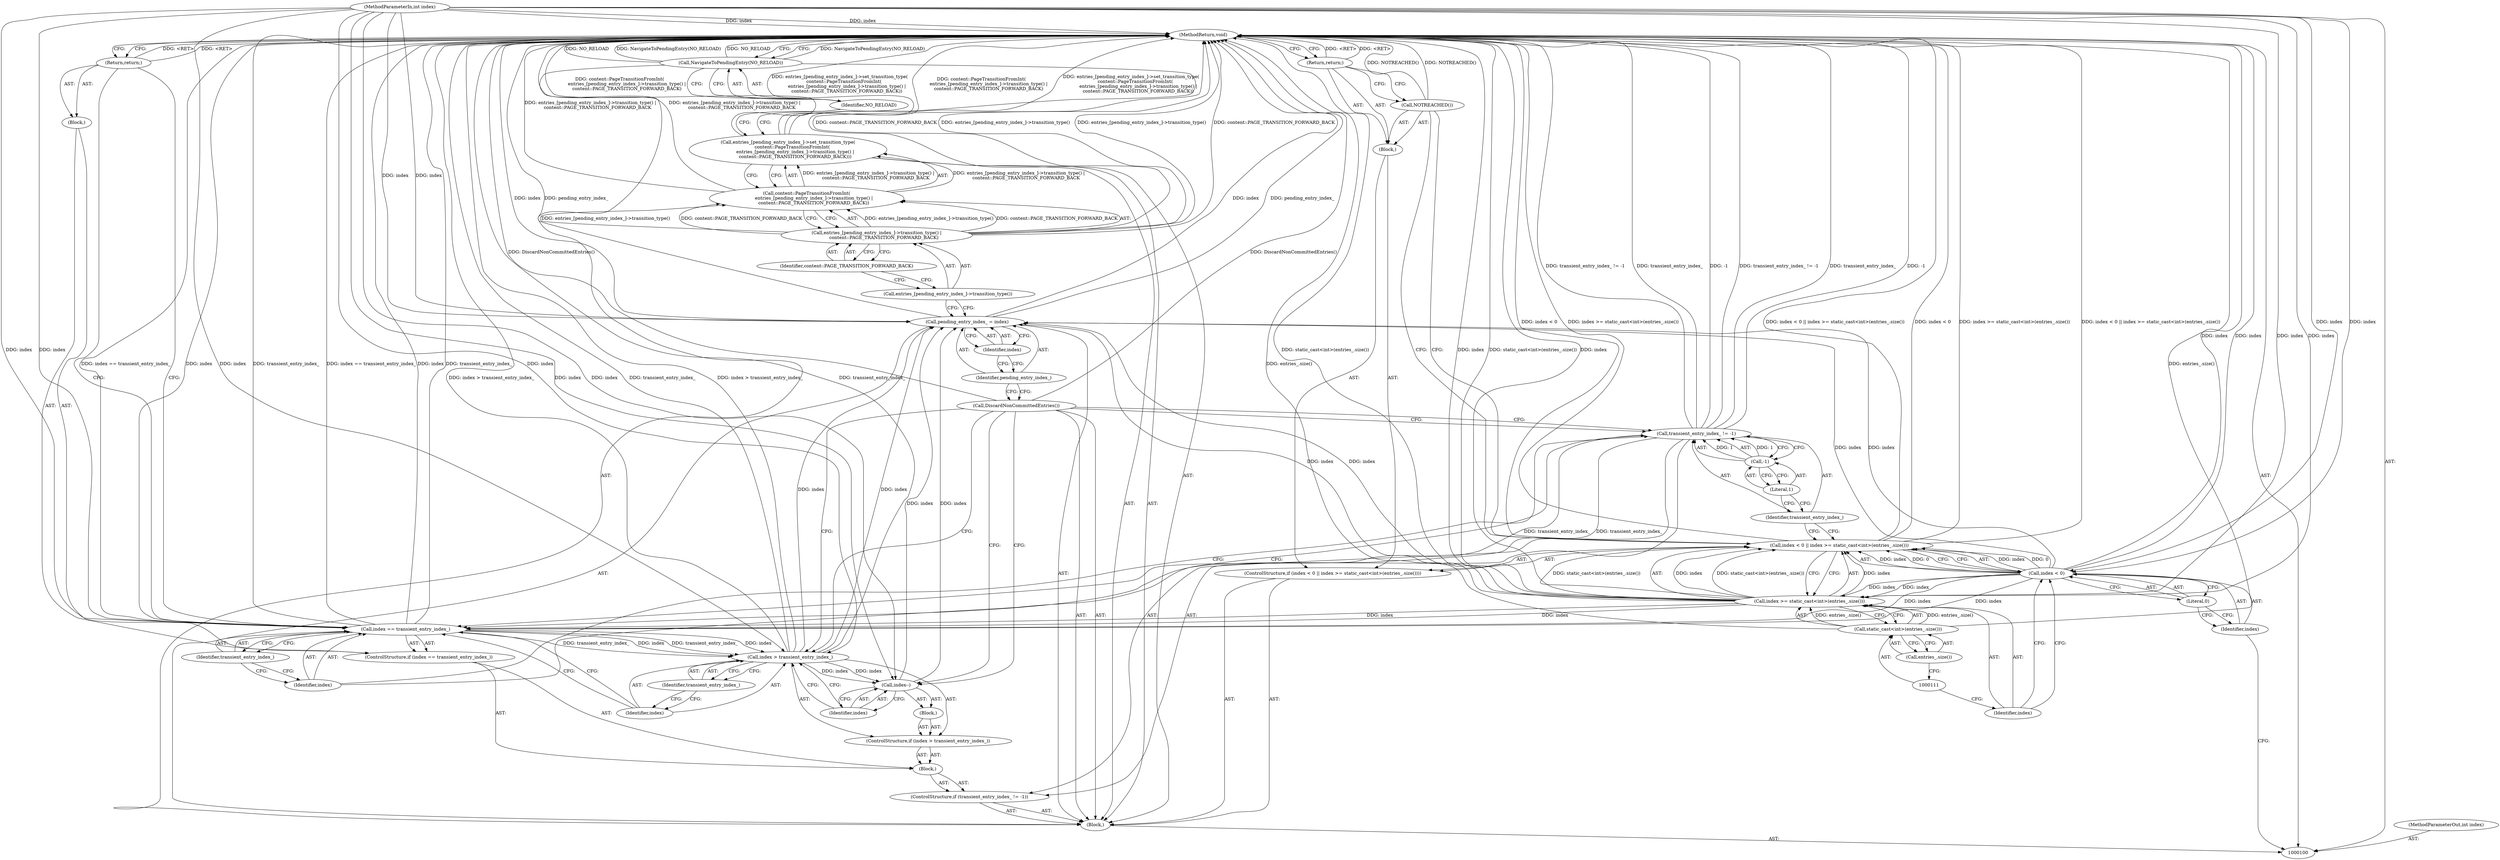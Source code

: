 digraph "0_Chrome_6a13a6c2fbae0b3269743e6a141fdfe0d9ec9793_4" {
"1000146" [label="(MethodReturn,void)"];
"1000101" [label="(MethodParameterIn,int index)"];
"1000228" [label="(MethodParameterOut,int index)"];
"1000102" [label="(Block,)"];
"1000131" [label="(Identifier,transient_entry_index_)"];
"1000128" [label="(ControlStructure,if (index > transient_entry_index_))"];
"1000132" [label="(Block,)"];
"1000129" [label="(Call,index > transient_entry_index_)"];
"1000130" [label="(Identifier,index)"];
"1000133" [label="(Call,index--)"];
"1000134" [label="(Identifier,index)"];
"1000135" [label="(Call,DiscardNonCommittedEntries())"];
"1000138" [label="(Identifier,index)"];
"1000136" [label="(Call,pending_entry_index_ = index)"];
"1000137" [label="(Identifier,pending_entry_index_)"];
"1000139" [label="(Call,entries_[pending_entry_index_]->set_transition_type(\n      content::PageTransitionFromInt(\n          entries_[pending_entry_index_]->transition_type() |\n          content::PAGE_TRANSITION_FORWARD_BACK)))"];
"1000107" [label="(Literal,0)"];
"1000108" [label="(Call,index >= static_cast<int>(entries_.size()))"];
"1000109" [label="(Identifier,index)"];
"1000103" [label="(ControlStructure,if (index < 0 || index >= static_cast<int>(entries_.size())))"];
"1000110" [label="(Call,static_cast<int>(entries_.size()))"];
"1000112" [label="(Call,entries_.size())"];
"1000104" [label="(Call,index < 0 || index >= static_cast<int>(entries_.size()))"];
"1000105" [label="(Call,index < 0)"];
"1000106" [label="(Identifier,index)"];
"1000113" [label="(Block,)"];
"1000140" [label="(Call,content::PageTransitionFromInt(\n          entries_[pending_entry_index_]->transition_type() |\n          content::PAGE_TRANSITION_FORWARD_BACK))"];
"1000141" [label="(Call,entries_[pending_entry_index_]->transition_type() |\n          content::PAGE_TRANSITION_FORWARD_BACK)"];
"1000142" [label="(Call,entries_[pending_entry_index_]->transition_type())"];
"1000143" [label="(Identifier,content::PAGE_TRANSITION_FORWARD_BACK)"];
"1000144" [label="(Call,NavigateToPendingEntry(NO_RELOAD))"];
"1000145" [label="(Identifier,NO_RELOAD)"];
"1000114" [label="(Call,NOTREACHED())"];
"1000115" [label="(Return,return;)"];
"1000116" [label="(ControlStructure,if (transient_entry_index_ != -1))"];
"1000119" [label="(Call,-1)"];
"1000120" [label="(Literal,1)"];
"1000121" [label="(Block,)"];
"1000117" [label="(Call,transient_entry_index_ != -1)"];
"1000118" [label="(Identifier,transient_entry_index_)"];
"1000125" [label="(Identifier,transient_entry_index_)"];
"1000122" [label="(ControlStructure,if (index == transient_entry_index_))"];
"1000126" [label="(Block,)"];
"1000123" [label="(Call,index == transient_entry_index_)"];
"1000124" [label="(Identifier,index)"];
"1000127" [label="(Return,return;)"];
"1000146" -> "1000100"  [label="AST: "];
"1000146" -> "1000115"  [label="CFG: "];
"1000146" -> "1000127"  [label="CFG: "];
"1000146" -> "1000144"  [label="CFG: "];
"1000127" -> "1000146"  [label="DDG: <RET>"];
"1000117" -> "1000146"  [label="DDG: transient_entry_index_ != -1"];
"1000117" -> "1000146"  [label="DDG: transient_entry_index_"];
"1000117" -> "1000146"  [label="DDG: -1"];
"1000141" -> "1000146"  [label="DDG: entries_[pending_entry_index_]->transition_type()"];
"1000141" -> "1000146"  [label="DDG: content::PAGE_TRANSITION_FORWARD_BACK"];
"1000123" -> "1000146"  [label="DDG: transient_entry_index_"];
"1000123" -> "1000146"  [label="DDG: index == transient_entry_index_"];
"1000123" -> "1000146"  [label="DDG: index"];
"1000104" -> "1000146"  [label="DDG: index >= static_cast<int>(entries_.size())"];
"1000104" -> "1000146"  [label="DDG: index < 0 || index >= static_cast<int>(entries_.size())"];
"1000104" -> "1000146"  [label="DDG: index < 0"];
"1000114" -> "1000146"  [label="DDG: NOTREACHED()"];
"1000139" -> "1000146"  [label="DDG: content::PageTransitionFromInt(\n          entries_[pending_entry_index_]->transition_type() |\n          content::PAGE_TRANSITION_FORWARD_BACK)"];
"1000139" -> "1000146"  [label="DDG: entries_[pending_entry_index_]->set_transition_type(\n      content::PageTransitionFromInt(\n          entries_[pending_entry_index_]->transition_type() |\n          content::PAGE_TRANSITION_FORWARD_BACK))"];
"1000136" -> "1000146"  [label="DDG: index"];
"1000136" -> "1000146"  [label="DDG: pending_entry_index_"];
"1000140" -> "1000146"  [label="DDG: entries_[pending_entry_index_]->transition_type() |\n          content::PAGE_TRANSITION_FORWARD_BACK"];
"1000129" -> "1000146"  [label="DDG: index > transient_entry_index_"];
"1000129" -> "1000146"  [label="DDG: transient_entry_index_"];
"1000144" -> "1000146"  [label="DDG: NavigateToPendingEntry(NO_RELOAD)"];
"1000144" -> "1000146"  [label="DDG: NO_RELOAD"];
"1000110" -> "1000146"  [label="DDG: entries_.size()"];
"1000135" -> "1000146"  [label="DDG: DiscardNonCommittedEntries()"];
"1000101" -> "1000146"  [label="DDG: index"];
"1000108" -> "1000146"  [label="DDG: static_cast<int>(entries_.size())"];
"1000108" -> "1000146"  [label="DDG: index"];
"1000105" -> "1000146"  [label="DDG: index"];
"1000115" -> "1000146"  [label="DDG: <RET>"];
"1000101" -> "1000100"  [label="AST: "];
"1000101" -> "1000146"  [label="DDG: index"];
"1000101" -> "1000105"  [label="DDG: index"];
"1000101" -> "1000108"  [label="DDG: index"];
"1000101" -> "1000123"  [label="DDG: index"];
"1000101" -> "1000129"  [label="DDG: index"];
"1000101" -> "1000133"  [label="DDG: index"];
"1000101" -> "1000136"  [label="DDG: index"];
"1000228" -> "1000100"  [label="AST: "];
"1000102" -> "1000100"  [label="AST: "];
"1000103" -> "1000102"  [label="AST: "];
"1000116" -> "1000102"  [label="AST: "];
"1000135" -> "1000102"  [label="AST: "];
"1000136" -> "1000102"  [label="AST: "];
"1000139" -> "1000102"  [label="AST: "];
"1000144" -> "1000102"  [label="AST: "];
"1000131" -> "1000129"  [label="AST: "];
"1000131" -> "1000130"  [label="CFG: "];
"1000129" -> "1000131"  [label="CFG: "];
"1000128" -> "1000121"  [label="AST: "];
"1000129" -> "1000128"  [label="AST: "];
"1000132" -> "1000128"  [label="AST: "];
"1000132" -> "1000128"  [label="AST: "];
"1000133" -> "1000132"  [label="AST: "];
"1000129" -> "1000128"  [label="AST: "];
"1000129" -> "1000131"  [label="CFG: "];
"1000130" -> "1000129"  [label="AST: "];
"1000131" -> "1000129"  [label="AST: "];
"1000134" -> "1000129"  [label="CFG: "];
"1000135" -> "1000129"  [label="CFG: "];
"1000129" -> "1000146"  [label="DDG: index > transient_entry_index_"];
"1000129" -> "1000146"  [label="DDG: transient_entry_index_"];
"1000123" -> "1000129"  [label="DDG: index"];
"1000123" -> "1000129"  [label="DDG: transient_entry_index_"];
"1000101" -> "1000129"  [label="DDG: index"];
"1000129" -> "1000133"  [label="DDG: index"];
"1000129" -> "1000136"  [label="DDG: index"];
"1000130" -> "1000129"  [label="AST: "];
"1000130" -> "1000123"  [label="CFG: "];
"1000131" -> "1000130"  [label="CFG: "];
"1000133" -> "1000132"  [label="AST: "];
"1000133" -> "1000134"  [label="CFG: "];
"1000134" -> "1000133"  [label="AST: "];
"1000135" -> "1000133"  [label="CFG: "];
"1000129" -> "1000133"  [label="DDG: index"];
"1000101" -> "1000133"  [label="DDG: index"];
"1000133" -> "1000136"  [label="DDG: index"];
"1000134" -> "1000133"  [label="AST: "];
"1000134" -> "1000129"  [label="CFG: "];
"1000133" -> "1000134"  [label="CFG: "];
"1000135" -> "1000102"  [label="AST: "];
"1000135" -> "1000133"  [label="CFG: "];
"1000135" -> "1000129"  [label="CFG: "];
"1000135" -> "1000117"  [label="CFG: "];
"1000137" -> "1000135"  [label="CFG: "];
"1000135" -> "1000146"  [label="DDG: DiscardNonCommittedEntries()"];
"1000138" -> "1000136"  [label="AST: "];
"1000138" -> "1000137"  [label="CFG: "];
"1000136" -> "1000138"  [label="CFG: "];
"1000136" -> "1000102"  [label="AST: "];
"1000136" -> "1000138"  [label="CFG: "];
"1000137" -> "1000136"  [label="AST: "];
"1000138" -> "1000136"  [label="AST: "];
"1000142" -> "1000136"  [label="CFG: "];
"1000136" -> "1000146"  [label="DDG: index"];
"1000136" -> "1000146"  [label="DDG: pending_entry_index_"];
"1000129" -> "1000136"  [label="DDG: index"];
"1000133" -> "1000136"  [label="DDG: index"];
"1000105" -> "1000136"  [label="DDG: index"];
"1000108" -> "1000136"  [label="DDG: index"];
"1000101" -> "1000136"  [label="DDG: index"];
"1000137" -> "1000136"  [label="AST: "];
"1000137" -> "1000135"  [label="CFG: "];
"1000138" -> "1000137"  [label="CFG: "];
"1000139" -> "1000102"  [label="AST: "];
"1000139" -> "1000140"  [label="CFG: "];
"1000140" -> "1000139"  [label="AST: "];
"1000145" -> "1000139"  [label="CFG: "];
"1000139" -> "1000146"  [label="DDG: content::PageTransitionFromInt(\n          entries_[pending_entry_index_]->transition_type() |\n          content::PAGE_TRANSITION_FORWARD_BACK)"];
"1000139" -> "1000146"  [label="DDG: entries_[pending_entry_index_]->set_transition_type(\n      content::PageTransitionFromInt(\n          entries_[pending_entry_index_]->transition_type() |\n          content::PAGE_TRANSITION_FORWARD_BACK))"];
"1000140" -> "1000139"  [label="DDG: entries_[pending_entry_index_]->transition_type() |\n          content::PAGE_TRANSITION_FORWARD_BACK"];
"1000107" -> "1000105"  [label="AST: "];
"1000107" -> "1000106"  [label="CFG: "];
"1000105" -> "1000107"  [label="CFG: "];
"1000108" -> "1000104"  [label="AST: "];
"1000108" -> "1000110"  [label="CFG: "];
"1000109" -> "1000108"  [label="AST: "];
"1000110" -> "1000108"  [label="AST: "];
"1000104" -> "1000108"  [label="CFG: "];
"1000108" -> "1000146"  [label="DDG: static_cast<int>(entries_.size())"];
"1000108" -> "1000146"  [label="DDG: index"];
"1000108" -> "1000104"  [label="DDG: index"];
"1000108" -> "1000104"  [label="DDG: static_cast<int>(entries_.size())"];
"1000105" -> "1000108"  [label="DDG: index"];
"1000101" -> "1000108"  [label="DDG: index"];
"1000110" -> "1000108"  [label="DDG: entries_.size()"];
"1000108" -> "1000123"  [label="DDG: index"];
"1000108" -> "1000136"  [label="DDG: index"];
"1000109" -> "1000108"  [label="AST: "];
"1000109" -> "1000105"  [label="CFG: "];
"1000111" -> "1000109"  [label="CFG: "];
"1000103" -> "1000102"  [label="AST: "];
"1000104" -> "1000103"  [label="AST: "];
"1000113" -> "1000103"  [label="AST: "];
"1000110" -> "1000108"  [label="AST: "];
"1000110" -> "1000112"  [label="CFG: "];
"1000111" -> "1000110"  [label="AST: "];
"1000112" -> "1000110"  [label="AST: "];
"1000108" -> "1000110"  [label="CFG: "];
"1000110" -> "1000146"  [label="DDG: entries_.size()"];
"1000110" -> "1000108"  [label="DDG: entries_.size()"];
"1000112" -> "1000110"  [label="AST: "];
"1000112" -> "1000111"  [label="CFG: "];
"1000110" -> "1000112"  [label="CFG: "];
"1000104" -> "1000103"  [label="AST: "];
"1000104" -> "1000105"  [label="CFG: "];
"1000104" -> "1000108"  [label="CFG: "];
"1000105" -> "1000104"  [label="AST: "];
"1000108" -> "1000104"  [label="AST: "];
"1000114" -> "1000104"  [label="CFG: "];
"1000118" -> "1000104"  [label="CFG: "];
"1000104" -> "1000146"  [label="DDG: index >= static_cast<int>(entries_.size())"];
"1000104" -> "1000146"  [label="DDG: index < 0 || index >= static_cast<int>(entries_.size())"];
"1000104" -> "1000146"  [label="DDG: index < 0"];
"1000105" -> "1000104"  [label="DDG: index"];
"1000105" -> "1000104"  [label="DDG: 0"];
"1000108" -> "1000104"  [label="DDG: index"];
"1000108" -> "1000104"  [label="DDG: static_cast<int>(entries_.size())"];
"1000105" -> "1000104"  [label="AST: "];
"1000105" -> "1000107"  [label="CFG: "];
"1000106" -> "1000105"  [label="AST: "];
"1000107" -> "1000105"  [label="AST: "];
"1000109" -> "1000105"  [label="CFG: "];
"1000104" -> "1000105"  [label="CFG: "];
"1000105" -> "1000146"  [label="DDG: index"];
"1000105" -> "1000104"  [label="DDG: index"];
"1000105" -> "1000104"  [label="DDG: 0"];
"1000101" -> "1000105"  [label="DDG: index"];
"1000105" -> "1000108"  [label="DDG: index"];
"1000105" -> "1000123"  [label="DDG: index"];
"1000105" -> "1000136"  [label="DDG: index"];
"1000106" -> "1000105"  [label="AST: "];
"1000106" -> "1000100"  [label="CFG: "];
"1000107" -> "1000106"  [label="CFG: "];
"1000113" -> "1000103"  [label="AST: "];
"1000114" -> "1000113"  [label="AST: "];
"1000115" -> "1000113"  [label="AST: "];
"1000140" -> "1000139"  [label="AST: "];
"1000140" -> "1000141"  [label="CFG: "];
"1000141" -> "1000140"  [label="AST: "];
"1000139" -> "1000140"  [label="CFG: "];
"1000140" -> "1000146"  [label="DDG: entries_[pending_entry_index_]->transition_type() |\n          content::PAGE_TRANSITION_FORWARD_BACK"];
"1000140" -> "1000139"  [label="DDG: entries_[pending_entry_index_]->transition_type() |\n          content::PAGE_TRANSITION_FORWARD_BACK"];
"1000141" -> "1000140"  [label="DDG: entries_[pending_entry_index_]->transition_type()"];
"1000141" -> "1000140"  [label="DDG: content::PAGE_TRANSITION_FORWARD_BACK"];
"1000141" -> "1000140"  [label="AST: "];
"1000141" -> "1000143"  [label="CFG: "];
"1000142" -> "1000141"  [label="AST: "];
"1000143" -> "1000141"  [label="AST: "];
"1000140" -> "1000141"  [label="CFG: "];
"1000141" -> "1000146"  [label="DDG: entries_[pending_entry_index_]->transition_type()"];
"1000141" -> "1000146"  [label="DDG: content::PAGE_TRANSITION_FORWARD_BACK"];
"1000141" -> "1000140"  [label="DDG: entries_[pending_entry_index_]->transition_type()"];
"1000141" -> "1000140"  [label="DDG: content::PAGE_TRANSITION_FORWARD_BACK"];
"1000142" -> "1000141"  [label="AST: "];
"1000142" -> "1000136"  [label="CFG: "];
"1000143" -> "1000142"  [label="CFG: "];
"1000143" -> "1000141"  [label="AST: "];
"1000143" -> "1000142"  [label="CFG: "];
"1000141" -> "1000143"  [label="CFG: "];
"1000144" -> "1000102"  [label="AST: "];
"1000144" -> "1000145"  [label="CFG: "];
"1000145" -> "1000144"  [label="AST: "];
"1000146" -> "1000144"  [label="CFG: "];
"1000144" -> "1000146"  [label="DDG: NavigateToPendingEntry(NO_RELOAD)"];
"1000144" -> "1000146"  [label="DDG: NO_RELOAD"];
"1000145" -> "1000144"  [label="AST: "];
"1000145" -> "1000139"  [label="CFG: "];
"1000144" -> "1000145"  [label="CFG: "];
"1000114" -> "1000113"  [label="AST: "];
"1000114" -> "1000104"  [label="CFG: "];
"1000115" -> "1000114"  [label="CFG: "];
"1000114" -> "1000146"  [label="DDG: NOTREACHED()"];
"1000115" -> "1000113"  [label="AST: "];
"1000115" -> "1000114"  [label="CFG: "];
"1000146" -> "1000115"  [label="CFG: "];
"1000115" -> "1000146"  [label="DDG: <RET>"];
"1000116" -> "1000102"  [label="AST: "];
"1000117" -> "1000116"  [label="AST: "];
"1000121" -> "1000116"  [label="AST: "];
"1000119" -> "1000117"  [label="AST: "];
"1000119" -> "1000120"  [label="CFG: "];
"1000120" -> "1000119"  [label="AST: "];
"1000117" -> "1000119"  [label="CFG: "];
"1000119" -> "1000117"  [label="DDG: 1"];
"1000120" -> "1000119"  [label="AST: "];
"1000120" -> "1000118"  [label="CFG: "];
"1000119" -> "1000120"  [label="CFG: "];
"1000121" -> "1000116"  [label="AST: "];
"1000122" -> "1000121"  [label="AST: "];
"1000128" -> "1000121"  [label="AST: "];
"1000117" -> "1000116"  [label="AST: "];
"1000117" -> "1000119"  [label="CFG: "];
"1000118" -> "1000117"  [label="AST: "];
"1000119" -> "1000117"  [label="AST: "];
"1000124" -> "1000117"  [label="CFG: "];
"1000135" -> "1000117"  [label="CFG: "];
"1000117" -> "1000146"  [label="DDG: transient_entry_index_ != -1"];
"1000117" -> "1000146"  [label="DDG: transient_entry_index_"];
"1000117" -> "1000146"  [label="DDG: -1"];
"1000119" -> "1000117"  [label="DDG: 1"];
"1000117" -> "1000123"  [label="DDG: transient_entry_index_"];
"1000118" -> "1000117"  [label="AST: "];
"1000118" -> "1000104"  [label="CFG: "];
"1000120" -> "1000118"  [label="CFG: "];
"1000125" -> "1000123"  [label="AST: "];
"1000125" -> "1000124"  [label="CFG: "];
"1000123" -> "1000125"  [label="CFG: "];
"1000122" -> "1000121"  [label="AST: "];
"1000123" -> "1000122"  [label="AST: "];
"1000126" -> "1000122"  [label="AST: "];
"1000126" -> "1000122"  [label="AST: "];
"1000127" -> "1000126"  [label="AST: "];
"1000123" -> "1000122"  [label="AST: "];
"1000123" -> "1000125"  [label="CFG: "];
"1000124" -> "1000123"  [label="AST: "];
"1000125" -> "1000123"  [label="AST: "];
"1000127" -> "1000123"  [label="CFG: "];
"1000130" -> "1000123"  [label="CFG: "];
"1000123" -> "1000146"  [label="DDG: transient_entry_index_"];
"1000123" -> "1000146"  [label="DDG: index == transient_entry_index_"];
"1000123" -> "1000146"  [label="DDG: index"];
"1000105" -> "1000123"  [label="DDG: index"];
"1000108" -> "1000123"  [label="DDG: index"];
"1000101" -> "1000123"  [label="DDG: index"];
"1000117" -> "1000123"  [label="DDG: transient_entry_index_"];
"1000123" -> "1000129"  [label="DDG: index"];
"1000123" -> "1000129"  [label="DDG: transient_entry_index_"];
"1000124" -> "1000123"  [label="AST: "];
"1000124" -> "1000117"  [label="CFG: "];
"1000125" -> "1000124"  [label="CFG: "];
"1000127" -> "1000126"  [label="AST: "];
"1000127" -> "1000123"  [label="CFG: "];
"1000146" -> "1000127"  [label="CFG: "];
"1000127" -> "1000146"  [label="DDG: <RET>"];
}
